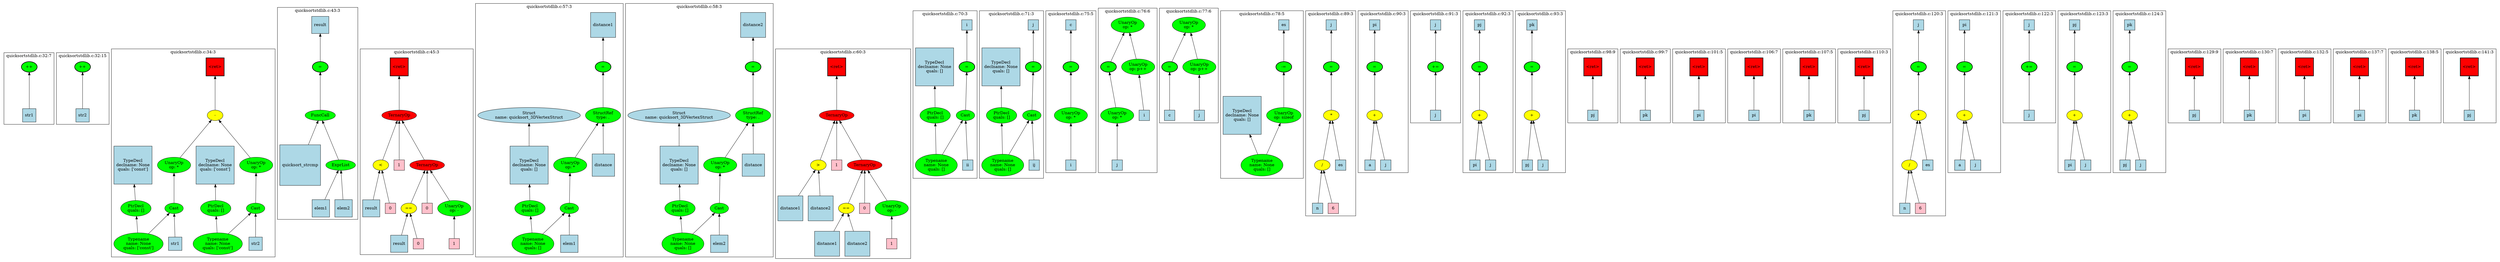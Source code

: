 strict graph "" {
	graph [bb="0,0,7026,768.95",
		newrank=true
	];
	node [label="\N"];
	{
		graph [rank=same,
			rankdir=LR
		];
		rank2	[height=0.5,
			label="",
			pos="0.5,572.95",
			style=invis,
			width=0.013889];
		42	[fillcolor=green,
			height=0.5,
			label="++",
			pos="77.5,572.95",
			style="filled,bold",
			width=0.75];
		rank2 -- 42	[pos="1.1016,572.95 17.515,572.95 33.929,572.95 50.343,572.95",
			style=invis];
		44	[fillcolor=green,
			height=0.5,
			label="++",
			pos="221.5,572.95",
			style="filled,bold",
			width=0.75];
		42 -- 44	[pos="104.5,572.95 134.36,572.95 164.22,572.95 194.08,572.95",
			style=invis];
		46	[fillcolor=red,
			height=0.65278,
			label="\<ret\>",
			pos="597.5,572.95",
			shape=square,
			style="filled,bold",
			width=0.65278];
		44 -- 46	[pos="248.67,572.95 357.11,572.95 465.55,572.95 573.99,572.95",
			style=invis];
		80	[fillcolor=green,
			height=0.5,
			label="=",
			pos="899.5,572.95",
			style="filled,bold",
			width=0.75];
		46 -- 80	[pos="621.09,572.95 704.83,572.95 788.57,572.95 872.31,572.95",
			style=invis];
		87	[fillcolor=red,
			height=0.65278,
			label="\<ret\>",
			pos="1148.5,572.95",
			shape=square,
			style="filled,bold",
			width=0.65278];
		80 -- 87	[pos="926.73,572.95 992.72,572.95 1058.7,572.95 1124.7,572.95",
			style=invis];
		121	[fillcolor=green,
			height=0.5,
			label="=",
			pos="1729.5,572.95",
			style="filled,bold",
			width=0.75];
		87 -- 121	[pos="1172,572.95 1348.8,572.95 1525.5,572.95 1702.3,572.95",
			style=invis];
		132	[fillcolor=green,
			height=0.5,
			label="=",
			pos="2143.5,572.95",
			style="filled,bold",
			width=0.75];
		121 -- 132	[pos="1756.6,572.95 1876.5,572.95 1996.4,572.95 2116.3,572.95",
			style=invis];
		143	[fillcolor=red,
			height=0.65278,
			label="\<ret\>",
			pos="2392.5,572.95",
			shape=square,
			style="filled,bold",
			width=0.65278];
		132 -- 143	[pos="2170.7,572.95 2236.7,572.95 2302.7,572.95 2368.7,572.95",
			style=invis];
		185	[fillcolor=green,
			height=0.5,
			label="=",
			pos="2782.5,572.95",
			style="filled,bold",
			width=0.75];
		143 -- 185	[pos="2416.5,582.08 2485.1,607.6 2681.3,675.8 2737.5,644.7 2758.1,633.31 2770.5,608.13 2776.9,590.85",
			style=invis];
		193	[fillcolor=green,
			height=0.5,
			label="=",
			pos="2984.5,572.95",
			style="filled,bold",
			width=0.75];
		185 -- 193	[pos="2788.6,590.57 2795.7,607.89 2809.2,633.33 2830.5,644.7 2851.9,656.12 2918.3,656.43 2939.5,644.7 2960.1,633.31 2972.5,608.13 2978.9,\
590.85",
			style=invis];
		207	[fillcolor=green,
			height=0.5,
			label="=",
			pos="3094.5,572.95",
			style="filled,bold",
			width=0.75];
		193 -- 207	[pos="3011.6,572.95 3030.1,572.95 3048.7,572.95 3067.3,572.95",
			style=invis];
		211	[fillcolor=green,
			height=0.5,
			label="=",
			pos="3204.5,572.95",
			style="filled,bold",
			width=0.75];
		207 -- 211	[pos="3121.6,572.95 3140.1,572.95 3158.7,572.95 3177.3,572.95",
			style=invis];
		217	[fillcolor=green,
			height=0.5,
			label="=",
			pos="3394.5,572.95",
			style="filled,bold",
			width=0.75];
		211 -- 217	[pos="3210.1,590.85 3216.5,608.13 3228.9,633.31 3249.5,644.7 3287.2,665.57 3308.5,665.02 3346.5,644.7 3367.8,633.33 3381.3,607.89 3388.4,\
590.57",
			style=invis];
		222	[fillcolor=green,
			height=0.5,
			label="-=",
			pos="3730.5,572.95",
			style="filled,bold",
			width=0.75];
		217 -- 222	[pos="3400.1,590.85 3406.5,608.13 3418.9,633.31 3439.5,644.7 3477.2,665.57 3494.1,652.3 3536.5,644.7 3601.7,633.03 3673.7,600.91 3708.8,\
583.89",
			style=invis];
		261	[fillcolor=green,
			height=0.5,
			label="=",
			pos="3864.5,572.95",
			style="filled,bold",
			width=0.75];
		222 -- 261	[pos="3757.7,572.95 3784.3,572.95 3810.8,572.95 3837.4,572.95",
			style=invis];
		268	[fillcolor=green,
			height=0.5,
			label="=",
			pos="3994.5,572.95",
			style="filled,bold",
			width=0.75];
		261 -- 268	[pos="3891.7,572.95 3916.8,572.95 3942,572.95 3967.2,572.95",
			style=invis];
		273	[fillcolor=green,
			height=0.5,
			label="+=",
			pos="4146.5,572.95",
			style="filled,bold",
			width=0.75];
		268 -- 273	[pos="4021.5,572.95 4054.1,572.95 4086.6,572.95 4119.2,572.95",
			style=invis];
		276	[fillcolor=green,
			height=0.5,
			label="=",
			pos="4278.5,572.95",
			style="filled,bold",
			width=0.75];
		273 -- 276	[pos="4173.6,572.95 4199.5,572.95 4225.5,572.95 4251.4,572.95",
			style=invis];
		281	[fillcolor=green,
			height=0.5,
			label="=",
			pos="4420.5,572.95",
			style="filled,bold",
			width=0.75];
		276 -- 281	[pos="4305.7,572.95 4334.8,572.95 4364,572.95 4393.1,572.95",
			style=invis];
		312	[fillcolor=red,
			height=0.65278,
			label="\<ret\>",
			pos="4572.5,572.95",
			shape=square,
			style="filled,bold",
			width=0.65278];
		281 -- 312	[pos="4447.5,572.95 4481.2,572.95 4514.9,572.95 4548.6,572.95",
			style=invis];
		314	[fillcolor=red,
			height=0.65278,
			label="\<ret\>",
			pos="4714.5,572.95",
			shape=square,
			style="filled,bold",
			width=0.65278];
		312 -- 314	[pos="4596.1,572.95 4627.7,572.95 4659.3,572.95 4690.9,572.95",
			style=invis];
		316	[fillcolor=red,
			height=0.65278,
			label="\<ret\>",
			pos="4859.5,572.95",
			shape=square,
			style="filled,bold",
			width=0.65278];
		314 -- 316	[pos="4738,572.95 4770.6,572.95 4803.2,572.95 4835.8,572.95",
			style=invis];
		335	[fillcolor=red,
			height=0.65278,
			label="\<ret\>",
			pos="5008.5,572.95",
			shape=square,
			style="filled,bold",
			width=0.65278];
		316 -- 335	[pos="4883.1,572.95 4917,572.95 4951,572.95 4985,572.95",
			style=invis];
		337	[fillcolor=red,
			height=0.65278,
			label="\<ret\>",
			pos="5157.5,572.95",
			shape=square,
			style="filled,bold",
			width=0.65278];
		335 -- 337	[pos="5032.1,572.95 5066,572.95 5100,572.95 5134,572.95",
			style=invis];
		339	[fillcolor=red,
			height=0.65278,
			label="\<ret\>",
			pos="5306.5,572.95",
			shape=square,
			style="filled,bold",
			width=0.65278];
		337 -- 339	[pos="5181.1,572.95 5215,572.95 5249,572.95 5283,572.95",
			style=invis];
		374	[fillcolor=green,
			height=0.5,
			label="=",
			pos="5459.5,572.95",
			style="filled,bold",
			width=0.75];
		339 -- 374	[pos="5330.1,572.95 5364.2,572.95 5398.3,572.95 5432.5,572.95",
			style=invis];
		381	[fillcolor=green,
			height=0.5,
			label="=",
			pos="5591.5,572.95",
			style="filled,bold",
			width=0.75];
		374 -- 381	[pos="5486.6,572.95 5512.5,572.95 5538.5,572.95 5564.4,572.95",
			style=invis];
		386	[fillcolor=green,
			height=0.5,
			label="+=",
			pos="5753.5,572.95",
			style="filled,bold",
			width=0.75];
		381 -- 386	[pos="5618.7,572.95 5654.6,572.95 5690.5,572.95 5726.4,572.95",
			style=invis];
		389	[fillcolor=green,
			height=0.5,
			label="=",
			pos="5889.5,572.95",
			style="filled,bold",
			width=0.75];
		386 -- 389	[pos="5780.6,572.95 5807.8,572.95 5835,572.95 5862.3,572.95",
			style=invis];
		394	[fillcolor=green,
			height=0.5,
			label="=",
			pos="6038.5,572.95",
			style="filled,bold",
			width=0.75];
		389 -- 394	[pos="5916.6,572.95 5948.2,572.95 5979.8,572.95 6011.4,572.95",
			style=invis];
		425	[fillcolor=red,
			height=0.65278,
			label="\<ret\>",
			pos="6200.5,572.95",
			shape=square,
			style="filled,bold",
			width=0.65278];
		394 -- 425	[pos="6065.7,572.95 6102.7,572.95 6139.8,572.95 6176.8,572.95",
			style=invis];
		427	[fillcolor=red,
			height=0.65278,
			label="\<ret\>",
			pos="6349.5,572.95",
			shape=square,
			style="filled,bold",
			width=0.65278];
		425 -- 427	[pos="6224.1,572.95 6258,572.95 6292,572.95 6326,572.95",
			style=invis];
		429	[fillcolor=red,
			height=0.65278,
			label="\<ret\>",
			pos="6498.5,572.95",
			shape=square,
			style="filled,bold",
			width=0.65278];
		427 -- 429	[pos="6373.1,572.95 6407,572.95 6441,572.95 6475,572.95",
			style=invis];
		448	[fillcolor=red,
			height=0.65278,
			label="\<ret\>",
			pos="6647.5,572.95",
			shape=square,
			style="filled,bold",
			width=0.65278];
		429 -- 448	[pos="6522.1,572.95 6556,572.95 6590,572.95 6624,572.95",
			style=invis];
		450	[fillcolor=red,
			height=0.65278,
			label="\<ret\>",
			pos="6796.5,572.95",
			shape=square,
			style="filled,bold",
			width=0.65278];
		448 -- 450	[pos="6671.1,572.95 6705,572.95 6739,572.95 6773,572.95",
			style=invis];
		452	[fillcolor=red,
			height=0.65278,
			label="\<ret\>",
			pos="6945.5,572.95",
			shape=square,
			style="filled,bold",
			width=0.65278];
		450 -- 452	[pos="6820.1,572.95 6854,572.95 6888,572.95 6922,572.95",
			style=invis];
		end	[height=0.5,
			label="",
			pos="7025.5,572.95",
			style=invis,
			width=0.013889];
		452 -- end	[pos="6969.2,572.95 6987.7,572.95 7006.2,572.95 7024.6,572.95",
			style=invis];
	}
	subgraph cluster132 {
		graph [bb="1793.5,8,2199.5,760.95",
			label="quicksortstdlib.c:58:3",
			lheight=0.21,
			lp="1996.5,749.45",
			lwidth=1.64
		];
		132;
		134	[fillcolor=green,
			height=0.74639,
			label="StructRef
type: .",
			pos="2143.5,430.95",
			style=filled,
			width=1.3356];
		132 -- 134	[dir=back,
			pos="s,2143.5,554.79 2143.5,544.48 2143.5,519.35 2143.5,482.45 2143.5,457.84"];
		135	[fillcolor=green,
			height=0.74639,
			label="UnaryOp
op: *",
			pos="2057.5,286.45",
			style=filled,
			width=1.316];
		134 -- 135	[dir=back,
			pos="s,2128.5,405.13 2123.2,396.4 2107.6,370.51 2086.4,335.29 2072.3,311.99"];
		142	[fillcolor=lightblue,
			height=0.84722,
			label=distance,
			pos="2153.5,286.45",
			shape=square,
			style=filled,
			width=0.84722];
		134 -- 142	[dir=back,
			pos="s,2145.3,403.82 2146,393.79 2147.7,370.06 2149.9,339.41 2151.4,317.12"];
		136	[fillcolor=green,
			height=0.5,
			label=Cast,
			pos="2055.5,160.95",
			style=filled,
			width=0.75];
		135 -- 136	[dir=back,
			pos="s,2057.1,259.56 2056.9,249.39 2056.5,226.22 2056.1,197.18 2055.8,179.09"];
		133	[fillcolor=lightblue,
			height=0.94444,
			label=distance2,
			pos="2143.5,695.95",
			shape=square,
			style=filled,
			width=0.94444];
		133 -- 132	[dir=back,
			pos="s,2143.5,661.89 2143.5,651.86 2143.5,630.83 2143.5,606.73 2143.5,590.97"];
		137	[fillcolor=green,
			height=1.041,
			label="Typename
name: None
quals: []",
			pos="1949.5,53.477",
			style=filled,
			width=1.6303];
		136 -- 137	[dir=back,
			pos="s,2040.8,145.29 2033.3,137.86 2018,122.68 1997.6,102.29 1980.7,85.482"];
		141	[fillcolor=lightblue,
			height=0.69444,
			label=elem2,
			pos="2055.5,53.477",
			shape=square,
			style=filled,
			width=0.69444];
		136 -- 141	[dir=back,
			pos="s,2055.5,142.54 2055.5,132.31 2055.5,115.65 2055.5,94.625 2055.5,78.63"];
		138	[fillcolor=green,
			height=0.74639,
			label="PtrDecl
quals: []",
			pos="1941.5,160.95",
			style=filled,
			width=1.2178];
		138 -- 137	[dir=back,
			pos="s,1943.5,133.88 1944.2,123.71 1945.1,113.14 1945.9,101.58 1946.7,90.993"];
		139	[fillcolor=lightblue,
			height=1.4722,
			label="TypeDecl
declname: None
quals: []",
			pos="1939.5,286.45",
			shape=square,
			style=filled,
			width=1.4722];
		139 -- 138	[dir=back,
			pos="s,1940.3,233.44 1940.5,223.43 1940.7,210.91 1940.9,198.41 1941.1,187.98"];
		140	[fillcolor=lightblue,
			height=0.74639,
			label="Struct
name: quicksort_3DVertexStruct",
			pos="1939.5,430.95",
			style=filled,
			width=3.8302];
		140 -- 139	[dir=back,
			pos="s,1939.5,403.82 1939.5,393.58 1939.5,377.22 1939.5,357.59 1939.5,339.7"];
	}
	subgraph cluster87 {
		graph [bb="1015.5,21.977,1371.5,627.45",
			label="quicksortstdlib.c:45:3",
			lheight=0.21,
			lp="1193.5,615.95",
			lwidth=1.64
		];
		87;
		88	[fillcolor=red,
			height=0.5,
			label=TernaryOp,
			pos="1148.5,430.95",
			style=filled,
			width=1.3721];
		87 -- 88	[dir=back,
			pos="s,1148.5,549.15 1148.5,538.95 1148.5,510.74 1148.5,471.28 1148.5,449.01"];
		89	[fillcolor=yellow,
			height=0.5,
			label="<",
			pos="1085.5,286.45",
			style=filled,
			width=0.75];
		88 -- 89	[dir=back,
			pos="s,1141,413.05 1137,403.88 1124.1,374.72 1103.6,328.4 1092.8,303.9"];
		92	[fillcolor=pink,
			height=0.5,
			label=1,
			pos="1148.5,286.45",
			shape=square,
			style=filled,
			width=0.5];
		88 -- 92	[dir=back,
			pos="s,1148.5,412.76 1148.5,402.54 1148.5,373.64 1148.5,329.02 1148.5,304.7"];
		93	[fillcolor=red,
			height=0.5,
			label=TernaryOp,
			pos="1233.5,286.45",
			style=filled,
			width=1.3721];
		88 -- 93	[dir=back,
			pos="s,1158.6,413.05 1163.8,404.3 1181.1,375.35 1208.7,329.07 1223.4,304.34"];
		90	[fillcolor=lightblue,
			height=0.65278,
			label=result,
			pos="1047.5,160.95",
			shape=square,
			style=filled,
			width=0.65278];
		89 -- 90	[dir=back,
			pos="s,1080.3,268.54 1077.3,258.77 1070.5,236.61 1060.9,205.45 1054.4,184.52"];
		91	[fillcolor=pink,
			height=0.5,
			label=0,
			pos="1107.5,160.95",
			shape=square,
			style=filled,
			width=0.5];
		89 -- 91	[dir=back,
			pos="s,1088.5,268.54 1090.3,258.59 1094.6,234.42 1100.8,199.63 1104.5,179.06"];
		94	[fillcolor=yellow,
			height=0.5,
			label="==",
			pos="1170.5,160.95",
			style=filled,
			width=0.75];
		93 -- 94	[dir=back,
			pos="s,1224.9,268.54 1220.2,259.45 1207.7,234.94 1189.4,198.98 1178.8,178.27"];
		97	[fillcolor=pink,
			height=0.5,
			label=0,
			pos="1233.5,160.95",
			shape=square,
			style=filled,
			width=0.5];
		93 -- 97	[dir=back,
			pos="s,1233.5,268.28 1233.5,257.98 1233.5,233.81 1233.5,199.37 1233.5,178.98"];
		98	[fillcolor=green,
			height=0.74639,
			label="UnaryOp
op: -",
			pos="1316.5,160.95",
			style=filled,
			width=1.316];
		93 -- 98	[dir=back,
			pos="s,1244.7,268.8 1250.3,260.46 1264.8,238.87 1285.7,207.85 1300.1,186.42"];
		95	[fillcolor=lightblue,
			height=0.65278,
			label=result,
			pos="1140.5,53.477",
			shape=square,
			style=filled,
			width=0.65278];
		94 -- 95	[dir=back,
			pos="s,1165.7,143.01 1162.8,133 1157.9,115.76 1151.6,93.649 1147,77.284"];
		96	[fillcolor=pink,
			height=0.5,
			label=0,
			pos="1200.5,53.477",
			shape=square,
			style=filled,
			width=0.5];
		94 -- 96	[dir=back,
			pos="s,1175.3,143.01 1178.1,133.29 1183.6,113.97 1190.8,88.427 1195.6,71.732"];
		99	[fillcolor=pink,
			height=0.5,
			label=1,
			pos="1316.5,53.477",
			shape=square,
			style=filled,
			width=0.5];
		98 -- 99	[dir=back,
			pos="s,1316.5,133.88 1316.5,123.87 1316.5,106.22 1316.5,85.781 1316.5,71.682"];
	}
	subgraph cluster80 {
		graph [bb="778.5,127.95,1007.5,750.45",
			label="quicksortstdlib.c:43:3",
			lheight=0.21,
			lp="893,738.95",
			lwidth=1.64
		];
		80;
		82	[fillcolor=green,
			height=0.5,
			label=FuncCall,
			pos="899.5,430.95",
			style=filled,
			width=1.1916];
		80 -- 82	[dir=back,
			pos="s,899.5,554.79 899.5,544.77 899.5,516.52 899.5,473.16 899.5,449.26"];
		83	[fillcolor=lightblue,
			height=1.5417,
			label=quicksort_strcmp,
			pos="842.5,286.45",
			shape=square,
			style=filled,
			width=1.5417];
		82 -- 83	[dir=back,
			pos="s,892.74,413.05 888.98,403.64 882.08,386.4 872.81,363.22 864.36,342.11"];
		84	[fillcolor=green,
			height=0.5,
			label=ExprList,
			pos="957.5,286.45",
			style=filled,
			width=1.1555];
		82 -- 84	[dir=back,
			pos="s,906.38,413.05 910.25,403.55 922.05,374.55 940.65,328.86 950.63,304.34"];
		85	[fillcolor=lightblue,
			height=0.69444,
			label=elem1,
			pos="897.5,160.95",
			shape=square,
			style=filled,
			width=0.69444];
		84 -- 85	[dir=back,
			pos="s,949.28,268.54 944.8,259.31 934.32,237.75 919.56,207.37 909.33,186.31"];
		86	[fillcolor=lightblue,
			height=0.69444,
			label=elem2,
			pos="965.5,160.95",
			shape=square,
			style=filled,
			width=0.69444];
		84 -- 86	[dir=back,
			pos="s,958.61,268.28 959.27,258.16 960.66,236.63 962.59,206.89 963.93,186.2"];
		81	[fillcolor=lightblue,
			height=0.65278,
			label=result,
			pos="899.5,695.95",
			shape=square,
			style=filled,
			width=0.65278];
		81 -- 80	[dir=back,
			pos="s,899.5,672.19 899.5,661.89 899.5,639.01 899.5,609.49 899.5,591.14"];
	}
	subgraph cluster143 {
		graph [bb="2207.5,11.477,2615.5,627.45",
			label="quicksortstdlib.c:60:3",
			lheight=0.21,
			lp="2411.5,615.95",
			lwidth=1.64
		];
		143;
		144	[fillcolor=red,
			height=0.5,
			label=TernaryOp,
			pos="2392.5,430.95",
			style=filled,
			width=1.3721];
		143 -- 144	[dir=back,
			pos="s,2392.5,549.15 2392.5,538.95 2392.5,510.74 2392.5,471.28 2392.5,449.01"];
		145	[fillcolor=yellow,
			height=0.5,
			label=">",
			pos="2329.5,286.45",
			style=filled,
			width=0.75];
		144 -- 145	[dir=back,
			pos="s,2385,413.05 2381,403.88 2368.1,374.72 2347.6,328.4 2336.8,303.9"];
		148	[fillcolor=pink,
			height=0.5,
			label=1,
			pos="2392.5,286.45",
			shape=square,
			style=filled,
			width=0.5];
		144 -- 148	[dir=back,
			pos="s,2392.5,412.76 2392.5,402.54 2392.5,373.64 2392.5,329.02 2392.5,304.7"];
		149	[fillcolor=red,
			height=0.5,
			label=TernaryOp,
			pos="2477.5,286.45",
			style=filled,
			width=1.3721];
		144 -- 149	[dir=back,
			pos="s,2402.6,413.05 2407.8,404.3 2425.1,375.35 2452.7,329.07 2467.4,304.34"];
		146	[fillcolor=lightblue,
			height=0.94444,
			label=distance1,
			pos="2249.5,160.95",
			shape=square,
			style=filled,
			width=0.94444];
		145 -- 146	[dir=back,
			pos="s,2319.2,269.56 2313.6,260.97 2301.4,242.14 2284.5,215.92 2271,195.2"];
		147	[fillcolor=lightblue,
			height=0.94444,
			label=distance2,
			pos="2335.5,160.95",
			shape=square,
			style=filled,
			width=0.94444];
		145 -- 147	[dir=back,
			pos="s,2330.3,268.28 2330.8,258.14 2331.7,239.59 2332.9,214.94 2333.9,195.23"];
		150	[fillcolor=yellow,
			height=0.5,
			label="==",
			pos="2414.5,160.95",
			style=filled,
			width=0.75];
		149 -- 150	[dir=back,
			pos="s,2468.9,268.54 2464.2,259.45 2451.7,234.94 2433.4,198.98 2422.8,178.27"];
		153	[fillcolor=pink,
			height=0.5,
			label=0,
			pos="2477.5,160.95",
			shape=square,
			style=filled,
			width=0.5];
		149 -- 153	[dir=back,
			pos="s,2477.5,268.28 2477.5,257.98 2477.5,233.81 2477.5,199.37 2477.5,178.98"];
		154	[fillcolor=green,
			height=0.74639,
			label="UnaryOp
op: -",
			pos="2560.5,160.95",
			style=filled,
			width=1.316];
		149 -- 154	[dir=back,
			pos="s,2488.7,268.8 2494.3,260.46 2508.8,238.87 2529.7,207.85 2544.1,186.42"];
		151	[fillcolor=lightblue,
			height=0.94444,
			label=distance1,
			pos="2366.5,53.477",
			shape=square,
			style=filled,
			width=0.94444];
		150 -- 151	[dir=back,
			pos="s,2407,143.47 2402.7,134.02 2396.4,120.09 2388.5,102.77 2381.7,87.85"];
		152	[fillcolor=lightblue,
			height=0.94444,
			label=distance2,
			pos="2452.5,53.477",
			shape=square,
			style=filled,
			width=0.94444];
		150 -- 152	[dir=back,
			pos="s,2420.6,143.01 2424,133.53 2429,119.6 2435.2,102.37 2440.6,87.561"];
		155	[fillcolor=pink,
			height=0.5,
			label=1,
			pos="2560.5,53.477",
			shape=square,
			style=filled,
			width=0.5];
		154 -- 155	[dir=back,
			pos="s,2560.5,133.88 2560.5,123.87 2560.5,106.22 2560.5,85.781 2560.5,71.682"];
	}
	subgraph cluster185 {
		graph [bb="2623.5,240.98,2817.5,744.95",
			label="quicksortstdlib.c:70:3",
			lheight=0.21,
			lp="2720.5,733.45",
			lwidth=1.64
		];
		185;
		187	[fillcolor=green,
			height=0.5,
			label=Cast,
			pos="2782.5,430.95",
			style=filled,
			width=0.75];
		185 -- 187	[dir=back,
			pos="s,2782.5,554.79 2782.5,544.77 2782.5,516.52 2782.5,473.16 2782.5,449.26"];
		188	[fillcolor=green,
			height=1.041,
			label="Typename
name: None
quals: []",
			pos="2690.5,286.45",
			style=filled,
			width=1.6303];
		187 -- 188	[dir=back,
			pos="s,2772.3,414.16 2766.8,405.61 2751.8,382.44 2729.2,347.35 2712.4,321.43"];
		192	[fillcolor=lightblue,
			height=0.5,
			label=ii,
			pos="2785.5,286.45",
			shape=square,
			style=filled,
			width=0.5];
		187 -- 192	[dir=back,
			pos="s,2782.9,412.76 2783.1,402.54 2783.7,373.64 2784.6,329.02 2785.1,304.7"];
		186	[fillcolor=lightblue,
			height=0.5,
			label=i,
			pos="2782.5,695.95",
			shape=square,
			style=filled,
			width=0.5];
		186 -- 185	[dir=back,
			pos="s,2782.5,677.87 2782.5,667.57 2782.5,644.19 2782.5,611.27 2782.5,591.34"];
		189	[fillcolor=green,
			height=0.74639,
			label="PtrDecl
quals: []",
			pos="2687.5,430.95",
			style=filled,
			width=1.2178];
		189 -- 188	[dir=back,
			pos="s,2688.1,403.82 2688.3,393.55 2688.7,372.27 2689.3,345.49 2689.7,324.16"];
		190	[fillcolor=lightblue,
			height=1.4722,
			label="TypeDecl
declname: None
quals: []",
			pos="2684.5,572.95",
			shape=square,
			style=filled,
			width=1.4722];
		190 -- 189	[dir=back,
			pos="s,2685.6,519.82 2685.8,509.77 2686.2,491.49 2686.6,472.49 2686.9,457.84"];
	}
	subgraph cluster193 {
		graph [bb="2825.5,240.98,3019.5,744.95",
			label="quicksortstdlib.c:71:3",
			lheight=0.21,
			lp="2922.5,733.45",
			lwidth=1.64
		];
		193;
		195	[fillcolor=green,
			height=0.5,
			label=Cast,
			pos="2984.5,430.95",
			style=filled,
			width=0.75];
		193 -- 195	[dir=back,
			pos="s,2984.5,554.79 2984.5,544.77 2984.5,516.52 2984.5,473.16 2984.5,449.26"];
		196	[fillcolor=green,
			height=1.041,
			label="Typename
name: None
quals: []",
			pos="2892.5,286.45",
			style=filled,
			width=1.6303];
		195 -- 196	[dir=back,
			pos="s,2974.3,414.16 2968.8,405.61 2953.8,382.44 2931.2,347.35 2914.4,321.43"];
		200	[fillcolor=lightblue,
			height=0.5,
			label=ij,
			pos="2987.5,286.45",
			shape=square,
			style=filled,
			width=0.5];
		195 -- 200	[dir=back,
			pos="s,2984.9,412.76 2985.1,402.54 2985.7,373.64 2986.6,329.02 2987.1,304.7"];
		194	[fillcolor=lightblue,
			height=0.5,
			label=j,
			pos="2984.5,695.95",
			shape=square,
			style=filled,
			width=0.5];
		194 -- 193	[dir=back,
			pos="s,2984.5,677.87 2984.5,667.57 2984.5,644.19 2984.5,611.27 2984.5,591.34"];
		197	[fillcolor=green,
			height=0.74639,
			label="PtrDecl
quals: []",
			pos="2889.5,430.95",
			style=filled,
			width=1.2178];
		197 -- 196	[dir=back,
			pos="s,2890.1,403.82 2890.3,393.55 2890.7,372.27 2891.3,345.49 2891.7,324.16"];
		198	[fillcolor=lightblue,
			height=1.4722,
			label="TypeDecl
declname: None
quals: []",
			pos="2886.5,572.95",
			shape=square,
			style=filled,
			width=1.4722];
		198 -- 197	[dir=back,
			pos="s,2887.6,519.82 2887.8,509.77 2888.2,491.49 2888.6,472.49 2888.9,457.84"];
	}
	subgraph cluster207 {
		graph [bb="3027.5,260.45,3161.5,744.95",
			label="quicksortstdlib.c:75:5",
			lheight=0.21,
			lp="3094.5,733.45",
			lwidth=1.64
		];
		207;
		209	[fillcolor=green,
			height=0.74639,
			label="UnaryOp
op: *",
			pos="3094.5,430.95",
			style=filled,
			width=1.316];
		207 -- 209	[dir=back,
			pos="s,3094.5,554.79 3094.5,544.48 3094.5,519.35 3094.5,482.45 3094.5,457.84"];
		210	[fillcolor=lightblue,
			height=0.5,
			label=i,
			pos="3094.5,286.45",
			shape=square,
			style=filled,
			width=0.5];
		209 -- 210	[dir=back,
			pos="s,3094.5,403.82 3094.5,393.77 3094.5,365.13 3094.5,326.42 3094.5,304.48"];
		208	[fillcolor=lightblue,
			height=0.5,
			label=c,
			pos="3094.5,695.95",
			shape=square,
			style=filled,
			width=0.5];
		208 -- 207	[dir=back,
			pos="s,3094.5,677.87 3094.5,667.57 3094.5,644.19 3094.5,611.27 3094.5,591.34"];
	}
	subgraph cluster211 {
		graph [bb="3169.5,260.45,3351.5,753.82",
			label="quicksortstdlib.c:76:6",
			lheight=0.21,
			lp="3260.5,742.32",
			lwidth=1.64
		];
		211;
		215	[fillcolor=green,
			height=0.74639,
			label="UnaryOp
op: *",
			pos="3224.5,430.95",
			style=filled,
			width=1.316];
		211 -- 215	[dir=back,
			pos="s,3207,554.79 3208.4,544.82 3212,519.69 3217.3,482.56 3220.8,457.84"];
		216	[fillcolor=lightblue,
			height=0.5,
			label=j,
			pos="3224.5,286.45",
			shape=square,
			style=filled,
			width=0.5];
		215 -- 216	[dir=back,
			pos="s,3224.5,403.82 3224.5,393.77 3224.5,365.13 3224.5,326.42 3224.5,304.48"];
		212	[fillcolor=green,
			height=0.74639,
			label="UnaryOp
op: *",
			pos="3260.5,695.95",
			style=filled,
			width=1.316];
		212 -- 211	[dir=back,
			pos="s,3248.9,669.88 3244.7,660.78 3234,637.78 3220.5,608.47 3212.1,590.47"];
		213	[fillcolor=green,
			height=0.74639,
			label="UnaryOp
op: p++",
			pos="3296.5,572.95",
			style=filled,
			width=1.316];
		212 -- 213	[dir=back,
			pos="s,3268.1,669.29 3271,659.66 3276.7,640.43 3283.7,617.06 3288.9,599.58"];
		214	[fillcolor=lightblue,
			height=0.5,
			label=i,
			pos="3307.5,430.95",
			shape=square,
			style=filled,
			width=0.5];
		213 -- 214	[dir=back,
			pos="s,3298.5,545.95 3299.3,535.76 3301.5,507.83 3304.5,470.45 3306.2,449.01"];
	}
	subgraph cluster261 {
		graph [bb="3795.5,134.95,3929.5,744.95",
			label="quicksortstdlib.c:89:3",
			lheight=0.21,
			lp="3862.5,733.45",
			lwidth=1.64
		];
		261;
		263	[fillcolor=yellow,
			height=0.5,
			label="*",
			pos="3864.5,430.95",
			style=filled,
			width=0.75];
		261 -- 263	[dir=back,
			pos="s,3864.5,554.79 3864.5,544.77 3864.5,516.52 3864.5,473.16 3864.5,449.26"];
		264	[fillcolor=yellow,
			height=0.5,
			label="/",
			pos="3835.5,286.45",
			style=filled,
			width=0.75];
		263 -- 264	[dir=back,
			pos="s,3861.1,413.05 3859,403.17 3853.1,374.15 3843.9,328.75 3838.9,304.34"];
		267	[fillcolor=lightblue,
			height=0.5,
			label=es,
			pos="3898.5,286.45",
			shape=square,
			style=filled,
			width=0.5];
		263 -- 267	[dir=back,
			pos="s,3868.5,413.05 3870.9,403.23 3877.8,374.39 3888.5,329.31 3894.4,304.78"];
		265	[fillcolor=lightblue,
			height=0.5,
			label=n,
			pos="3828.5,160.95",
			shape=square,
			style=filled,
			width=0.5];
		264 -- 265	[dir=back,
			pos="s,3834.5,268.28 3833.9,257.98 3832.6,233.81 3830.6,199.37 3829.5,178.98"];
		266	[fillcolor=pink,
			height=0.5,
			label=6,
			pos="3882.5,160.95",
			shape=square,
			style=filled,
			width=0.5];
		264 -- 266	[dir=back,
			pos="s,3841.8,268.8 3845.5,259.19 3854.7,235.03 3868.1,199.89 3876,179.14"];
		262	[fillcolor=lightblue,
			height=0.5,
			label=j,
			pos="3864.5,695.95",
			shape=square,
			style=filled,
			width=0.5];
		262 -- 261	[dir=back,
			pos="s,3864.5,677.87 3864.5,667.57 3864.5,644.19 3864.5,611.27 3864.5,591.34"];
	}
	subgraph cluster268 {
		graph [bb="3937.5,260.45,4071.5,744.95",
			label="quicksortstdlib.c:90:3",
			lheight=0.21,
			lp="4004.5,733.45",
			lwidth=1.64
		];
		268;
		270	[fillcolor=yellow,
			height=0.5,
			label="+",
			pos="3994.5,430.95",
			style=filled,
			width=0.75];
		268 -- 270	[dir=back,
			pos="s,3994.5,554.79 3994.5,544.77 3994.5,516.52 3994.5,473.16 3994.5,449.26"];
		271	[fillcolor=lightblue,
			height=0.5,
			label=a,
			pos="3977.5,286.45",
			shape=square,
			style=filled,
			width=0.5];
		270 -- 271	[dir=back,
			pos="s,3992.4,412.76 3991.2,402.54 3987.8,373.64 3982.5,329.02 3979.6,304.7"];
		272	[fillcolor=lightblue,
			height=0.5,
			label=j,
			pos="4031.5,286.45",
			shape=square,
			style=filled,
			width=0.5];
		270 -- 272	[dir=back,
			pos="s,3998.9,413.05 4001.4,403.23 4008.9,374.39 4020.6,329.31 4027,304.78"];
		269	[fillcolor=lightblue,
			height=0.5,
			label=pi,
			pos="3994.5,695.95",
			shape=square,
			style=filled,
			width=0.5];
		269 -- 268	[dir=back,
			pos="s,3994.5,677.87 3994.5,667.57 3994.5,644.19 3994.5,611.27 3994.5,591.34"];
	}
	subgraph cluster273 {
		graph [bb="4079.5,404.95,4213.5,744.95",
			label="quicksortstdlib.c:91:3",
			lheight=0.21,
			lp="4146.5,733.45",
			lwidth=1.64
		];
		273;
		275	[fillcolor=lightblue,
			height=0.5,
			label=j,
			pos="4146.5,430.95",
			shape=square,
			style=filled,
			width=0.5];
		273 -- 275	[dir=back,
			pos="s,4146.5,554.79 4146.5,544.77 4146.5,516.52 4146.5,473.16 4146.5,449.26"];
		274	[fillcolor=lightblue,
			height=0.5,
			label=j,
			pos="4146.5,695.95",
			shape=square,
			style=filled,
			width=0.5];
		274 -- 273	[dir=back,
			pos="s,4146.5,677.87 4146.5,667.57 4146.5,644.19 4146.5,611.27 4146.5,591.34"];
	}
	subgraph cluster276 {
		graph [bb="4221.5,260.45,4355.5,744.95",
			label="quicksortstdlib.c:92:3",
			lheight=0.21,
			lp="4288.5,733.45",
			lwidth=1.64
		];
		276;
		278	[fillcolor=yellow,
			height=0.5,
			label="+",
			pos="4278.5,430.95",
			style=filled,
			width=0.75];
		276 -- 278	[dir=back,
			pos="s,4278.5,554.79 4278.5,544.77 4278.5,516.52 4278.5,473.16 4278.5,449.26"];
		279	[fillcolor=lightblue,
			height=0.5,
			label=pi,
			pos="4261.5,286.45",
			shape=square,
			style=filled,
			width=0.5];
		278 -- 279	[dir=back,
			pos="s,4276.4,412.76 4275.2,402.54 4271.8,373.64 4266.5,329.02 4263.6,304.7"];
		280	[fillcolor=lightblue,
			height=0.5,
			label=j,
			pos="4315.5,286.45",
			shape=square,
			style=filled,
			width=0.5];
		278 -- 280	[dir=back,
			pos="s,4282.9,413.05 4285.4,403.23 4292.9,374.39 4304.6,329.31 4311,304.78"];
		277	[fillcolor=lightblue,
			height=0.5,
			label=pj,
			pos="4278.5,695.95",
			shape=square,
			style=filled,
			width=0.5];
		277 -- 276	[dir=back,
			pos="s,4278.5,677.87 4278.5,667.57 4278.5,644.19 4278.5,611.27 4278.5,591.34"];
	}
	subgraph cluster281 {
		graph [bb="4363.5,260.45,4497.5,744.95",
			label="quicksortstdlib.c:93:3",
			lheight=0.21,
			lp="4430.5,733.45",
			lwidth=1.64
		];
		281;
		283	[fillcolor=yellow,
			height=0.5,
			label="+",
			pos="4420.5,430.95",
			style=filled,
			width=0.75];
		281 -- 283	[dir=back,
			pos="s,4420.5,554.79 4420.5,544.77 4420.5,516.52 4420.5,473.16 4420.5,449.26"];
		284	[fillcolor=lightblue,
			height=0.5,
			label=pj,
			pos="4403.5,286.45",
			shape=square,
			style=filled,
			width=0.5];
		283 -- 284	[dir=back,
			pos="s,4418.4,412.76 4417.2,402.54 4413.8,373.64 4408.5,329.02 4405.6,304.7"];
		285	[fillcolor=lightblue,
			height=0.5,
			label=j,
			pos="4457.5,286.45",
			shape=square,
			style=filled,
			width=0.5];
		283 -- 285	[dir=back,
			pos="s,4424.9,413.05 4427.4,403.23 4434.9,374.39 4446.6,329.31 4453,304.78"];
		282	[fillcolor=lightblue,
			height=0.5,
			label=pk,
			pos="4420.5,695.95",
			shape=square,
			style=filled,
			width=0.5];
		282 -- 281	[dir=back,
			pos="s,4420.5,677.87 4420.5,667.57 4420.5,644.19 4420.5,611.27 4420.5,591.34"];
	}
	subgraph cluster312 {
		graph [bb="4505.5,404.95,4639.5,627.45",
			label="quicksortstdlib.c:98:9",
			lheight=0.21,
			lp="4572.5,615.95",
			lwidth=1.64
		];
		312;
		313	[fillcolor=lightblue,
			height=0.5,
			label=pj,
			pos="4572.5,430.95",
			shape=square,
			style=filled,
			width=0.5];
		312 -- 313	[dir=back,
			pos="s,4572.5,549.15 4572.5,538.95 4572.5,510.74 4572.5,471.28 4572.5,449.01"];
	}
	subgraph cluster314 {
		graph [bb="4647.5,404.95,4781.5,627.45",
			label="quicksortstdlib.c:99:7",
			lheight=0.21,
			lp="4714.5,615.95",
			lwidth=1.64
		];
		314;
		315	[fillcolor=lightblue,
			height=0.5,
			label=pk,
			pos="4714.5,430.95",
			shape=square,
			style=filled,
			width=0.5];
		314 -- 315	[dir=back,
			pos="s,4714.5,549.15 4714.5,538.95 4714.5,510.74 4714.5,471.28 4714.5,449.01"];
	}
	subgraph cluster316 {
		graph [bb="4789.5,404.95,4930.5,627.45",
			label="quicksortstdlib.c:101:5",
			lheight=0.21,
			lp="4860,615.95",
			lwidth=1.74
		];
		316;
		317	[fillcolor=lightblue,
			height=0.5,
			label=pi,
			pos="4859.5,430.95",
			shape=square,
			style=filled,
			width=0.5];
		316 -- 317	[dir=back,
			pos="s,4859.5,549.15 4859.5,538.95 4859.5,510.74 4859.5,471.28 4859.5,449.01"];
	}
	subgraph cluster335 {
		graph [bb="4938.5,404.95,5079.5,627.45",
			label="quicksortstdlib.c:106:7",
			lheight=0.21,
			lp="5009,615.95",
			lwidth=1.74
		];
		335;
		336	[fillcolor=lightblue,
			height=0.5,
			label=pi,
			pos="5008.5,430.95",
			shape=square,
			style=filled,
			width=0.5];
		335 -- 336	[dir=back,
			pos="s,5008.5,549.15 5008.5,538.95 5008.5,510.74 5008.5,471.28 5008.5,449.01"];
	}
	subgraph cluster337 {
		graph [bb="5087.5,404.95,5228.5,627.45",
			label="quicksortstdlib.c:107:5",
			lheight=0.21,
			lp="5158,615.95",
			lwidth=1.74
		];
		337;
		338	[fillcolor=lightblue,
			height=0.5,
			label=pk,
			pos="5157.5,430.95",
			shape=square,
			style=filled,
			width=0.5];
		337 -- 338	[dir=back,
			pos="s,5157.5,549.15 5157.5,538.95 5157.5,510.74 5157.5,471.28 5157.5,449.01"];
	}
	subgraph cluster339 {
		graph [bb="5236.5,404.95,5377.5,627.45",
			label="quicksortstdlib.c:110:3",
			lheight=0.21,
			lp="5307,615.95",
			lwidth=1.74
		];
		339;
		340	[fillcolor=lightblue,
			height=0.5,
			label=pj,
			pos="5306.5,430.95",
			shape=square,
			style=filled,
			width=0.5];
		339 -- 340	[dir=back,
			pos="s,5306.5,549.15 5306.5,538.95 5306.5,510.74 5306.5,471.28 5306.5,449.01"];
	}
	subgraph cluster374 {
		graph [bb="5385.5,134.95,5526.5,744.95",
			label="quicksortstdlib.c:120:3",
			lheight=0.21,
			lp="5456,733.45",
			lwidth=1.74
		];
		374;
		376	[fillcolor=yellow,
			height=0.5,
			label="*",
			pos="5459.5,430.95",
			style=filled,
			width=0.75];
		374 -- 376	[dir=back,
			pos="s,5459.5,554.79 5459.5,544.77 5459.5,516.52 5459.5,473.16 5459.5,449.26"];
		377	[fillcolor=yellow,
			height=0.5,
			label="/",
			pos="5428.5,286.45",
			style=filled,
			width=0.75];
		376 -- 377	[dir=back,
			pos="s,5455.8,413.05 5453.7,403.17 5447.4,374.15 5437.5,328.75 5432.2,304.34"];
		380	[fillcolor=lightblue,
			height=0.5,
			label=es,
			pos="5491.5,286.45",
			shape=square,
			style=filled,
			width=0.5];
		376 -- 380	[dir=back,
			pos="s,5463.3,413.05 5465.5,403.23 5472,374.39 5482.1,329.31 5487.6,304.78"];
		378	[fillcolor=lightblue,
			height=0.5,
			label=n,
			pos="5419.5,160.95",
			shape=square,
			style=filled,
			width=0.5];
		377 -- 378	[dir=back,
			pos="s,5427.2,268.28 5426.5,257.98 5424.7,233.81 5422.2,199.37 5420.7,178.98"];
		379	[fillcolor=pink,
			height=0.5,
			label=6,
			pos="5473.5,160.95",
			shape=square,
			style=filled,
			width=0.5];
		377 -- 379	[dir=back,
			pos="s,5434.6,268.8 5438.1,259.19 5446.9,235.03 5459.7,199.89 5467.2,179.14"];
		375	[fillcolor=lightblue,
			height=0.5,
			label=j,
			pos="5459.5,695.95",
			shape=square,
			style=filled,
			width=0.5];
		375 -- 374	[dir=back,
			pos="s,5459.5,677.87 5459.5,667.57 5459.5,644.19 5459.5,611.27 5459.5,591.34"];
	}
	subgraph cluster121 {
		graph [bb="1379.5,8,1785.5,760.95",
			label="quicksortstdlib.c:57:3",
			lheight=0.21,
			lp="1582.5,749.45",
			lwidth=1.64
		];
		121;
		123	[fillcolor=green,
			height=0.74639,
			label="StructRef
type: .",
			pos="1729.5,430.95",
			style=filled,
			width=1.3356];
		121 -- 123	[dir=back,
			pos="s,1729.5,554.79 1729.5,544.48 1729.5,519.35 1729.5,482.45 1729.5,457.84"];
		124	[fillcolor=green,
			height=0.74639,
			label="UnaryOp
op: *",
			pos="1643.5,286.45",
			style=filled,
			width=1.316];
		123 -- 124	[dir=back,
			pos="s,1714.5,405.13 1709.2,396.4 1693.6,370.51 1672.4,335.29 1658.3,311.99"];
		131	[fillcolor=lightblue,
			height=0.84722,
			label=distance,
			pos="1739.5,286.45",
			shape=square,
			style=filled,
			width=0.84722];
		123 -- 131	[dir=back,
			pos="s,1731.3,403.82 1732,393.79 1733.7,370.06 1735.9,339.41 1737.4,317.12"];
		125	[fillcolor=green,
			height=0.5,
			label=Cast,
			pos="1641.5,160.95",
			style=filled,
			width=0.75];
		124 -- 125	[dir=back,
			pos="s,1643.1,259.56 1642.9,249.39 1642.5,226.22 1642.1,197.18 1641.8,179.09"];
		122	[fillcolor=lightblue,
			height=0.94444,
			label=distance1,
			pos="1729.5,695.95",
			shape=square,
			style=filled,
			width=0.94444];
		122 -- 121	[dir=back,
			pos="s,1729.5,661.89 1729.5,651.86 1729.5,630.83 1729.5,606.73 1729.5,590.97"];
		126	[fillcolor=green,
			height=1.041,
			label="Typename
name: None
quals: []",
			pos="1535.5,53.477",
			style=filled,
			width=1.6303];
		125 -- 126	[dir=back,
			pos="s,1626.8,145.29 1619.3,137.86 1604,122.68 1583.6,102.29 1566.7,85.482"];
		130	[fillcolor=lightblue,
			height=0.69444,
			label=elem1,
			pos="1641.5,53.477",
			shape=square,
			style=filled,
			width=0.69444];
		125 -- 130	[dir=back,
			pos="s,1641.5,142.54 1641.5,132.31 1641.5,115.65 1641.5,94.625 1641.5,78.63"];
		127	[fillcolor=green,
			height=0.74639,
			label="PtrDecl
quals: []",
			pos="1527.5,160.95",
			style=filled,
			width=1.2178];
		127 -- 126	[dir=back,
			pos="s,1529.5,133.88 1530.2,123.71 1531.1,113.14 1531.9,101.58 1532.7,90.993"];
		128	[fillcolor=lightblue,
			height=1.4722,
			label="TypeDecl
declname: None
quals: []",
			pos="1525.5,286.45",
			shape=square,
			style=filled,
			width=1.4722];
		128 -- 127	[dir=back,
			pos="s,1526.3,233.44 1526.5,223.43 1526.7,210.91 1526.9,198.41 1527.1,187.98"];
		129	[fillcolor=lightblue,
			height=0.74639,
			label="Struct
name: quicksort_3DVertexStruct",
			pos="1525.5,430.95",
			style=filled,
			width=3.8302];
		129 -- 128	[dir=back,
			pos="s,1525.5,403.82 1525.5,393.58 1525.5,377.22 1525.5,357.59 1525.5,339.7"];
	}
	subgraph cluster381 {
		graph [bb="5534.5,260.45,5675.5,744.95",
			label="quicksortstdlib.c:121:3",
			lheight=0.21,
			lp="5605,733.45",
			lwidth=1.74
		];
		381;
		383	[fillcolor=yellow,
			height=0.5,
			label="+",
			pos="5591.5,430.95",
			style=filled,
			width=0.75];
		381 -- 383	[dir=back,
			pos="s,5591.5,554.79 5591.5,544.77 5591.5,516.52 5591.5,473.16 5591.5,449.26"];
		384	[fillcolor=lightblue,
			height=0.5,
			label=a,
			pos="5575.5,286.45",
			shape=square,
			style=filled,
			width=0.5];
		383 -- 384	[dir=back,
			pos="s,5589.6,412.76 5588.4,402.54 5585.2,373.64 5580.2,329.02 5577.4,304.7"];
		385	[fillcolor=lightblue,
			height=0.5,
			label=j,
			pos="5629.5,286.45",
			shape=square,
			style=filled,
			width=0.5];
		383 -- 385	[dir=back,
			pos="s,5596,413.05 5598.6,403.23 5606.3,374.39 5618.3,329.31 5624.9,304.78"];
		382	[fillcolor=lightblue,
			height=0.5,
			label=pi,
			pos="5591.5,695.95",
			shape=square,
			style=filled,
			width=0.5];
		382 -- 381	[dir=back,
			pos="s,5591.5,677.87 5591.5,667.57 5591.5,644.19 5591.5,611.27 5591.5,591.34"];
	}
	subgraph cluster386 {
		graph [bb="5683.5,404.95,5824.5,744.95",
			label="quicksortstdlib.c:122:3",
			lheight=0.21,
			lp="5754,733.45",
			lwidth=1.74
		];
		386;
		388	[fillcolor=lightblue,
			height=0.5,
			label=j,
			pos="5753.5,430.95",
			shape=square,
			style=filled,
			width=0.5];
		386 -- 388	[dir=back,
			pos="s,5753.5,554.79 5753.5,544.77 5753.5,516.52 5753.5,473.16 5753.5,449.26"];
		387	[fillcolor=lightblue,
			height=0.5,
			label=j,
			pos="5753.5,695.95",
			shape=square,
			style=filled,
			width=0.5];
		387 -- 386	[dir=back,
			pos="s,5753.5,677.87 5753.5,667.57 5753.5,644.19 5753.5,611.27 5753.5,591.34"];
	}
	subgraph cluster389 {
		graph [bb="5832.5,260.45,5973.5,744.95",
			label="quicksortstdlib.c:123:3",
			lheight=0.21,
			lp="5903,733.45",
			lwidth=1.74
		];
		389;
		391	[fillcolor=yellow,
			height=0.5,
			label="+",
			pos="5889.5,430.95",
			style=filled,
			width=0.75];
		389 -- 391	[dir=back,
			pos="s,5889.5,554.79 5889.5,544.77 5889.5,516.52 5889.5,473.16 5889.5,449.26"];
		392	[fillcolor=lightblue,
			height=0.5,
			label=pi,
			pos="5873.5,286.45",
			shape=square,
			style=filled,
			width=0.5];
		391 -- 392	[dir=back,
			pos="s,5887.6,412.76 5886.4,402.54 5883.2,373.64 5878.2,329.02 5875.4,304.7"];
		393	[fillcolor=lightblue,
			height=0.5,
			label=j,
			pos="5927.5,286.45",
			shape=square,
			style=filled,
			width=0.5];
		391 -- 393	[dir=back,
			pos="s,5894,413.05 5896.6,403.23 5904.3,374.39 5916.3,329.31 5922.9,304.78"];
		390	[fillcolor=lightblue,
			height=0.5,
			label=pj,
			pos="5889.5,695.95",
			shape=square,
			style=filled,
			width=0.5];
		390 -- 389	[dir=back,
			pos="s,5889.5,677.87 5889.5,667.57 5889.5,644.19 5889.5,611.27 5889.5,591.34"];
	}
	subgraph cluster394 {
		graph [bb="5981.5,260.45,6122.5,744.95",
			label="quicksortstdlib.c:124:3",
			lheight=0.21,
			lp="6052,733.45",
			lwidth=1.74
		];
		394;
		396	[fillcolor=yellow,
			height=0.5,
			label="+",
			pos="6038.5,430.95",
			style=filled,
			width=0.75];
		394 -- 396	[dir=back,
			pos="s,6038.5,554.79 6038.5,544.77 6038.5,516.52 6038.5,473.16 6038.5,449.26"];
		397	[fillcolor=lightblue,
			height=0.5,
			label=pj,
			pos="6022.5,286.45",
			shape=square,
			style=filled,
			width=0.5];
		396 -- 397	[dir=back,
			pos="s,6036.6,412.76 6035.4,402.54 6032.2,373.64 6027.2,329.02 6024.4,304.7"];
		398	[fillcolor=lightblue,
			height=0.5,
			label=j,
			pos="6076.5,286.45",
			shape=square,
			style=filled,
			width=0.5];
		396 -- 398	[dir=back,
			pos="s,6043,413.05 6045.6,403.23 6053.3,374.39 6065.3,329.31 6071.9,304.78"];
		395	[fillcolor=lightblue,
			height=0.5,
			label=pk,
			pos="6038.5,695.95",
			shape=square,
			style=filled,
			width=0.5];
		395 -- 394	[dir=back,
			pos="s,6038.5,677.87 6038.5,667.57 6038.5,644.19 6038.5,611.27 6038.5,591.34"];
	}
	subgraph cluster425 {
		graph [bb="6130.5,404.95,6271.5,627.45",
			label="quicksortstdlib.c:129:9",
			lheight=0.21,
			lp="6201,615.95",
			lwidth=1.74
		];
		425;
		426	[fillcolor=lightblue,
			height=0.5,
			label=pj,
			pos="6200.5,430.95",
			shape=square,
			style=filled,
			width=0.5];
		425 -- 426	[dir=back,
			pos="s,6200.5,549.15 6200.5,538.95 6200.5,510.74 6200.5,471.28 6200.5,449.01"];
	}
	subgraph cluster427 {
		graph [bb="6279.5,404.95,6420.5,627.45",
			label="quicksortstdlib.c:130:7",
			lheight=0.21,
			lp="6350,615.95",
			lwidth=1.74
		];
		427;
		428	[fillcolor=lightblue,
			height=0.5,
			label=pk,
			pos="6349.5,430.95",
			shape=square,
			style=filled,
			width=0.5];
		427 -- 428	[dir=back,
			pos="s,6349.5,549.15 6349.5,538.95 6349.5,510.74 6349.5,471.28 6349.5,449.01"];
	}
	subgraph cluster429 {
		graph [bb="6428.5,404.95,6569.5,627.45",
			label="quicksortstdlib.c:132:5",
			lheight=0.21,
			lp="6499,615.95",
			lwidth=1.74
		];
		429;
		430	[fillcolor=lightblue,
			height=0.5,
			label=pi,
			pos="6498.5,430.95",
			shape=square,
			style=filled,
			width=0.5];
		429 -- 430	[dir=back,
			pos="s,6498.5,549.15 6498.5,538.95 6498.5,510.74 6498.5,471.28 6498.5,449.01"];
	}
	subgraph cluster448 {
		graph [bb="6577.5,404.95,6718.5,627.45",
			label="quicksortstdlib.c:137:7",
			lheight=0.21,
			lp="6648,615.95",
			lwidth=1.74
		];
		448;
		449	[fillcolor=lightblue,
			height=0.5,
			label=pi,
			pos="6647.5,430.95",
			shape=square,
			style=filled,
			width=0.5];
		448 -- 449	[dir=back,
			pos="s,6647.5,549.15 6647.5,538.95 6647.5,510.74 6647.5,471.28 6647.5,449.01"];
	}
	subgraph cluster450 {
		graph [bb="6726.5,404.95,6867.5,627.45",
			label="quicksortstdlib.c:138:5",
			lheight=0.21,
			lp="6797,615.95",
			lwidth=1.74
		];
		450;
		451	[fillcolor=lightblue,
			height=0.5,
			label=pk,
			pos="6796.5,430.95",
			shape=square,
			style=filled,
			width=0.5];
		450 -- 451	[dir=back,
			pos="s,6796.5,549.15 6796.5,538.95 6796.5,510.74 6796.5,471.28 6796.5,449.01"];
	}
	subgraph cluster452 {
		graph [bb="6875.5,404.95,7016.5,627.45",
			label="quicksortstdlib.c:141:3",
			lheight=0.21,
			lp="6946,615.95",
			lwidth=1.74
		];
		452;
		453	[fillcolor=lightblue,
			height=0.5,
			label=pj,
			pos="6945.5,430.95",
			shape=square,
			style=filled,
			width=0.5];
		452 -- 453	[dir=back,
			pos="s,6945.5,549.15 6945.5,538.95 6945.5,510.74 6945.5,471.28 6945.5,449.01"];
	}
	subgraph cluster42 {
		graph [bb="9.5,404.45,143.5,621.95",
			label="quicksortstdlib.c:32:7",
			lheight=0.21,
			lp="76.5,610.45",
			lwidth=1.64
		];
		42;
		43	[fillcolor=lightblue,
			height=0.51389,
			label=str1,
			pos="77.5,430.95",
			shape=square,
			style=filled,
			width=0.51389];
		42 -- 43	[dir=back,
			pos="s,77.5,554.79 77.5,544.46 77.5,516.38 77.5,473.6 77.5,449.7"];
	}
	subgraph cluster44 {
		graph [bb="151.5,404.45,292.5,621.95",
			label="quicksortstdlib.c:32:15",
			lheight=0.21,
			lp="222,610.45",
			lwidth=1.74
		];
		44;
		45	[fillcolor=lightblue,
			height=0.51389,
			label=str2,
			pos="221.5,430.95",
			shape=square,
			style=filled,
			width=0.51389];
		44 -- 45	[dir=back,
			pos="s,221.5,554.79 221.5,544.46 221.5,516.38 221.5,473.6 221.5,449.7"];
	}
	subgraph cluster46 {
		graph [bb="300.5,8,770.5,627.45",
			label="quicksortstdlib.c:34:3",
			lheight=0.21,
			lp="535.5,615.95",
			lwidth=1.64
		];
		46;
		47	[fillcolor=yellow,
			height=0.5,
			label="-",
			pos="597.5,430.95",
			style=filled,
			width=0.75];
		46 -- 47	[dir=back,
			pos="s,597.5,549.15 597.5,538.95 597.5,510.74 597.5,471.28 597.5,449.01"];
		48	[fillcolor=green,
			height=0.74639,
			label="UnaryOp
op: *",
			pos="479.5,286.45",
			style=filled,
			width=1.316];
		47 -- 48	[dir=back,
			pos="s,584.87,414.7 578.3,406.76 556.47,380.41 521.03,337.61 499.06,311.07"];
		55	[fillcolor=green,
			height=0.74639,
			label="UnaryOp
op: *",
			pos="715.5,286.45",
			style=filled,
			width=1.316];
		47 -- 55	[dir=back,
			pos="s,610.13,414.7 616.7,406.76 638.53,380.41 673.97,337.61 695.94,311.07"];
		49	[fillcolor=green,
			height=0.5,
			label=Cast,
			pos="479.5,160.95",
			style=filled,
			width=0.75];
		48 -- 49	[dir=back,
			pos="s,479.5,259.56 479.5,249.39 479.5,226.22 479.5,197.18 479.5,179.09"];
		56	[fillcolor=green,
			height=0.5,
			label=Cast,
			pos="713.5,160.95",
			style=filled,
			width=0.75];
		55 -- 56	[dir=back,
			pos="s,715.08,259.56 714.92,249.39 714.54,226.22 714.07,197.18 713.78,179.09"];
		50	[fillcolor=green,
			height=1.041,
			label="Typename
name: None
quals: ['const']",
			pos="375.5,53.477",
			style=filled,
			width=1.866];
		49 -- 50	[dir=back,
			pos="s,465.04,145.29 457.89,138.04 443.29,123.23 423.75,103.41 407.37,86.795"];
		54	[fillcolor=lightblue,
			height=0.51389,
			label=str1,
			pos="479.5,53.477",
			shape=square,
			style=filled,
			width=0.51389];
		49 -- 54	[dir=back,
			pos="s,479.5,142.54 479.5,132.39 479.5,113.4 479.5,88.715 479.5,72.272"];
		57	[fillcolor=green,
			height=1.041,
			label="Typename
name: None
quals: ['const']",
			pos="606.5,53.477",
			style=filled,
			width=1.866];
		56 -- 57	[dir=back,
			pos="s,699.07,145.73 691.69,138.45 676.57,123.55 656.16,103.43 639.12,86.629"];
		61	[fillcolor=lightblue,
			height=0.51389,
			label=str2,
			pos="713.5,53.477",
			shape=square,
			style=filled,
			width=0.51389];
		56 -- 61	[dir=back,
			pos="s,713.5,142.54 713.5,132.39 713.5,113.4 713.5,88.715 713.5,72.272"];
		51	[fillcolor=green,
			height=0.74639,
			label="PtrDecl
quals: []",
			pos="368.5,160.95",
			style=filled,
			width=1.2178];
		51 -- 50	[dir=back,
			pos="s,370.23,133.88 370.91,123.71 371.61,113.14 372.37,101.58 373.08,90.993"];
		52	[fillcolor=lightblue,
			height=1.4722,
			label="TypeDecl
declname: None
quals: ['const']",
			pos="361.5,286.45",
			shape=square,
			style=filled,
			width=1.4722];
		52 -- 51	[dir=back,
			pos="s,364.45,233.44 365.02,223.43 365.72,210.91 366.43,198.41 367.02,187.98"];
		58	[fillcolor=green,
			height=0.74639,
			label="PtrDecl
quals: []",
			pos="599.5,160.95",
			style=filled,
			width=1.2178];
		58 -- 57	[dir=back,
			pos="s,601.23,133.88 601.91,123.71 602.61,113.14 603.37,101.58 604.08,90.993"];
		59	[fillcolor=lightblue,
			height=1.4722,
			label="TypeDecl
declname: None
quals: ['const']",
			pos="597.5,286.45",
			shape=square,
			style=filled,
			width=1.4722];
		59 -- 58	[dir=back,
			pos="s,598.34,233.44 598.5,223.43 598.71,210.91 598.91,198.41 599.08,187.98"];
	}
	subgraph cluster217 {
		graph [bb="3359.5,404.95,3541.5,753.82",
			label="quicksortstdlib.c:77:6",
			lheight=0.21,
			lp="3450.5,742.32",
			lwidth=1.64
		];
		217;
		221	[fillcolor=lightblue,
			height=0.5,
			label=c,
			pos="3394.5,430.95",
			shape=square,
			style=filled,
			width=0.5];
		217 -- 221	[dir=back,
			pos="s,3394.5,554.79 3394.5,544.77 3394.5,516.52 3394.5,473.16 3394.5,449.26"];
		218	[fillcolor=green,
			height=0.74639,
			label="UnaryOp
op: *",
			pos="3450.5,695.95",
			style=filled,
			width=1.316];
		218 -- 217	[dir=back,
			pos="s,3438.9,669.88 3434.7,660.78 3424,637.78 3410.5,608.47 3402.1,590.47"];
		219	[fillcolor=green,
			height=0.74639,
			label="UnaryOp
op: p++",
			pos="3486.5,572.95",
			style=filled,
			width=1.316];
		218 -- 219	[dir=back,
			pos="s,3458.1,669.29 3461,659.66 3466.7,640.43 3473.7,617.06 3478.9,599.58"];
		220	[fillcolor=lightblue,
			height=0.5,
			label=j,
			pos="3486.5,430.95",
			shape=square,
			style=filled,
			width=0.5];
		219 -- 220	[dir=back,
			pos="s,3486.5,545.95 3486.5,535.76 3486.5,507.83 3486.5,470.45 3486.5,449.01"];
	}
	subgraph cluster222 {
		graph [bb="3549.5,240.98,3787.5,744.95",
			label="quicksortstdlib.c:78:5",
			lheight=0.21,
			lp="3668.5,733.45",
			lwidth=1.64
		];
		222;
		224	[fillcolor=green,
			height=0.74639,
			label="UnaryOp
op: sizeof",
			pos="3730.5,430.95",
			style=filled,
			width=1.3749];
		222 -- 224	[dir=back,
			pos="s,3730.5,554.79 3730.5,544.48 3730.5,519.35 3730.5,482.45 3730.5,457.84"];
		225	[fillcolor=green,
			height=1.041,
			label="Typename
name: None
quals: []",
			pos="3668.5,286.45",
			style=filled,
			width=1.6303];
		224 -- 225	[dir=back,
			pos="s,3719.4,404.48 3715.4,395.19 3705.8,373.24 3693.5,344.96 3683.9,322.88"];
		223	[fillcolor=lightblue,
			height=0.5,
			label=es,
			pos="3730.5,695.95",
			shape=square,
			style=filled,
			width=0.5];
		223 -- 222	[dir=back,
			pos="s,3730.5,677.87 3730.5,667.57 3730.5,644.19 3730.5,611.27 3730.5,591.34"];
		226	[fillcolor=lightblue,
			height=1.4722,
			label="TypeDecl
declname: None
quals: []",
			pos="3610.5,430.95",
			shape=square,
			style=filled,
			width=1.4722];
		226 -- 225	[dir=back,
			pos="s,3631.8,377.7 3635.7,368.15 3642,352.64 3648.5,336.52 3654.1,322.8"];
	}
	rank1	[height=0.5,
		label="",
		pos="0.5,695.95",
		style=invis,
		width=0.013889];
	rank1 -- rank2	[pos="0.5,677.87 0.5,654.94 0.5,614.42 0.5,591.34",
		style=invis];
}
